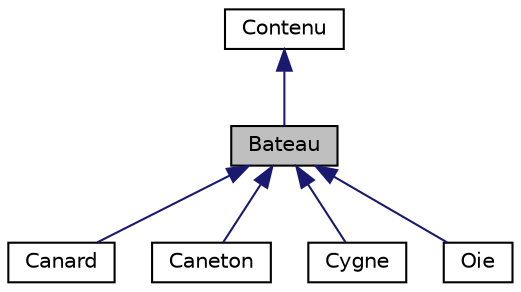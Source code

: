 digraph "Bateau"
{
  edge [fontname="Helvetica",fontsize="10",labelfontname="Helvetica",labelfontsize="10"];
  node [fontname="Helvetica",fontsize="10",shape=record];
  Node1 [label="Bateau",height=0.2,width=0.4,color="black", fillcolor="grey75", style="filled", fontcolor="black"];
  Node2 -> Node1 [dir="back",color="midnightblue",fontsize="10",style="solid",fontname="Helvetica"];
  Node2 [label="Contenu",height=0.2,width=0.4,color="black", fillcolor="white", style="filled",URL="$class_contenu.html",tooltip="classe representant un Contenu "];
  Node1 -> Node3 [dir="back",color="midnightblue",fontsize="10",style="solid",fontname="Helvetica"];
  Node3 [label="Canard",height=0.2,width=0.4,color="black", fillcolor="white", style="filled",URL="$class_canard.html",tooltip="classe representant un Canard "];
  Node1 -> Node4 [dir="back",color="midnightblue",fontsize="10",style="solid",fontname="Helvetica"];
  Node4 [label="Caneton",height=0.2,width=0.4,color="black", fillcolor="white", style="filled",URL="$class_caneton.html",tooltip="classe representant un Caneton "];
  Node1 -> Node5 [dir="back",color="midnightblue",fontsize="10",style="solid",fontname="Helvetica"];
  Node5 [label="Cygne",height=0.2,width=0.4,color="black", fillcolor="white", style="filled",URL="$class_cygne.html",tooltip="classe representant un Cygne "];
  Node1 -> Node6 [dir="back",color="midnightblue",fontsize="10",style="solid",fontname="Helvetica"];
  Node6 [label="Oie",height=0.2,width=0.4,color="black", fillcolor="white", style="filled",URL="$class_oie.html",tooltip="classe representant un Oie "];
}
